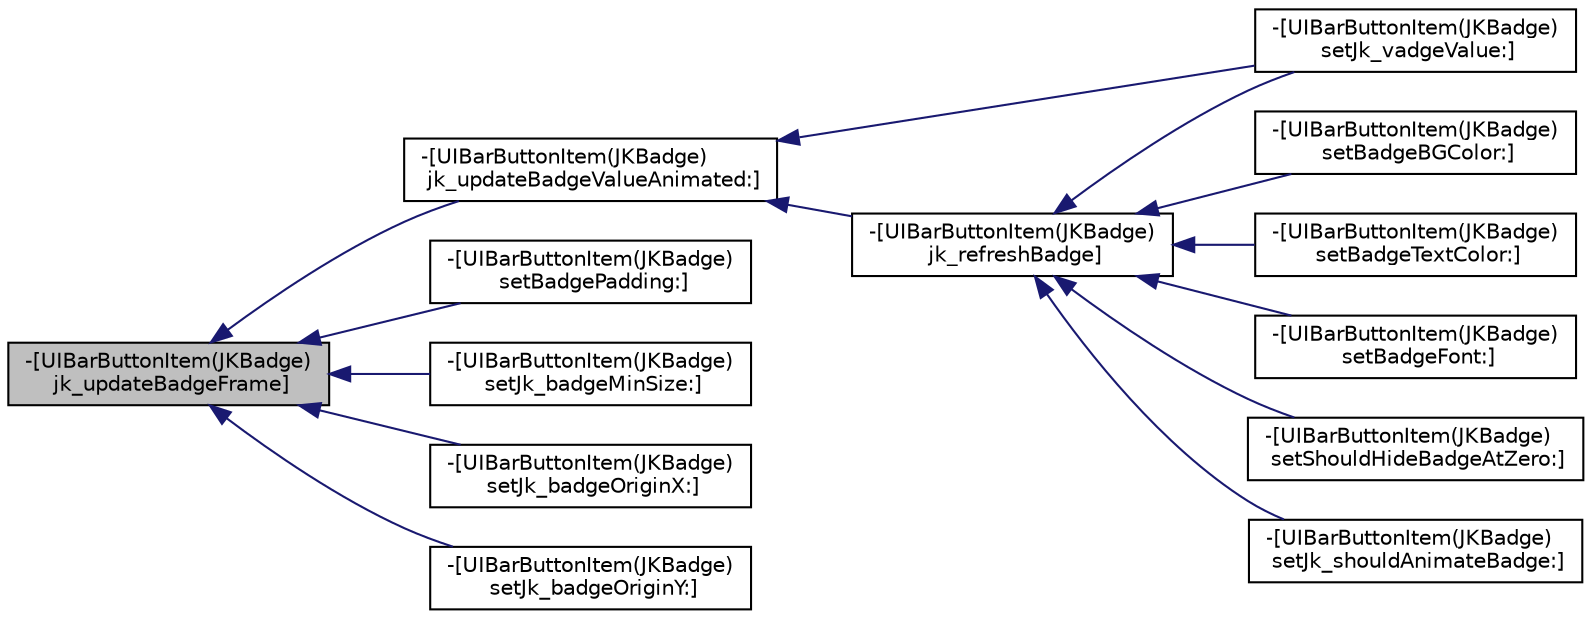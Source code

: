 digraph "-[UIBarButtonItem(JKBadge) jk_updateBadgeFrame]"
{
  edge [fontname="Helvetica",fontsize="10",labelfontname="Helvetica",labelfontsize="10"];
  node [fontname="Helvetica",fontsize="10",shape=record];
  rankdir="LR";
  Node65 [label="-[UIBarButtonItem(JKBadge)\l jk_updateBadgeFrame]",height=0.2,width=0.4,color="black", fillcolor="grey75", style="filled", fontcolor="black"];
  Node65 -> Node66 [dir="back",color="midnightblue",fontsize="10",style="solid",fontname="Helvetica"];
  Node66 [label="-[UIBarButtonItem(JKBadge)\l jk_updateBadgeValueAnimated:]",height=0.2,width=0.4,color="black", fillcolor="white", style="filled",URL="$category_u_i_bar_button_item_07_j_k_badge_08.html#ae92093575012970e6e9614769d2266fc"];
  Node66 -> Node67 [dir="back",color="midnightblue",fontsize="10",style="solid",fontname="Helvetica"];
  Node67 [label="-[UIBarButtonItem(JKBadge)\l jk_refreshBadge]",height=0.2,width=0.4,color="black", fillcolor="white", style="filled",URL="$category_u_i_bar_button_item_07_j_k_badge_08.html#ad9f1fd86cc974454f125ba780434af16"];
  Node67 -> Node68 [dir="back",color="midnightblue",fontsize="10",style="solid",fontname="Helvetica"];
  Node68 [label="-[UIBarButtonItem(JKBadge)\l setJk_vadgeValue:]",height=0.2,width=0.4,color="black", fillcolor="white", style="filled",URL="$category_u_i_bar_button_item_07_j_k_badge_08.html#ab6385571efc3556cf79a1cc9c38d9a22"];
  Node67 -> Node69 [dir="back",color="midnightblue",fontsize="10",style="solid",fontname="Helvetica"];
  Node69 [label="-[UIBarButtonItem(JKBadge)\l setBadgeBGColor:]",height=0.2,width=0.4,color="black", fillcolor="white", style="filled",URL="$category_u_i_bar_button_item_07_j_k_badge_08.html#a65f375d62ecec4016b9107fd3ad4a027"];
  Node67 -> Node70 [dir="back",color="midnightblue",fontsize="10",style="solid",fontname="Helvetica"];
  Node70 [label="-[UIBarButtonItem(JKBadge)\l setBadgeTextColor:]",height=0.2,width=0.4,color="black", fillcolor="white", style="filled",URL="$category_u_i_bar_button_item_07_j_k_badge_08.html#a95412296e70ef14a0d5b4ba328de9601"];
  Node67 -> Node71 [dir="back",color="midnightblue",fontsize="10",style="solid",fontname="Helvetica"];
  Node71 [label="-[UIBarButtonItem(JKBadge)\l setBadgeFont:]",height=0.2,width=0.4,color="black", fillcolor="white", style="filled",URL="$category_u_i_bar_button_item_07_j_k_badge_08.html#a2bf452989d082b87a3f1a2e523e96b31"];
  Node67 -> Node72 [dir="back",color="midnightblue",fontsize="10",style="solid",fontname="Helvetica"];
  Node72 [label="-[UIBarButtonItem(JKBadge)\l setShouldHideBadgeAtZero:]",height=0.2,width=0.4,color="black", fillcolor="white", style="filled",URL="$category_u_i_bar_button_item_07_j_k_badge_08.html#a709eb6a74a1e69c010cb68966de2f4e7"];
  Node67 -> Node73 [dir="back",color="midnightblue",fontsize="10",style="solid",fontname="Helvetica"];
  Node73 [label="-[UIBarButtonItem(JKBadge)\l setJk_shouldAnimateBadge:]",height=0.2,width=0.4,color="black", fillcolor="white", style="filled",URL="$category_u_i_bar_button_item_07_j_k_badge_08.html#ab705aea9b1f49fac26c8e29a69864bdf"];
  Node66 -> Node68 [dir="back",color="midnightblue",fontsize="10",style="solid",fontname="Helvetica"];
  Node65 -> Node74 [dir="back",color="midnightblue",fontsize="10",style="solid",fontname="Helvetica"];
  Node74 [label="-[UIBarButtonItem(JKBadge)\l setBadgePadding:]",height=0.2,width=0.4,color="black", fillcolor="white", style="filled",URL="$category_u_i_bar_button_item_07_j_k_badge_08.html#a21f1f4b0ba7a2f4d810607d83f3600b0"];
  Node65 -> Node75 [dir="back",color="midnightblue",fontsize="10",style="solid",fontname="Helvetica"];
  Node75 [label="-[UIBarButtonItem(JKBadge)\l setJk_badgeMinSize:]",height=0.2,width=0.4,color="black", fillcolor="white", style="filled",URL="$category_u_i_bar_button_item_07_j_k_badge_08.html#a0b89a3c446f772afc3d16b3333f28888"];
  Node65 -> Node76 [dir="back",color="midnightblue",fontsize="10",style="solid",fontname="Helvetica"];
  Node76 [label="-[UIBarButtonItem(JKBadge)\l setJk_badgeOriginX:]",height=0.2,width=0.4,color="black", fillcolor="white", style="filled",URL="$category_u_i_bar_button_item_07_j_k_badge_08.html#a407a709dc15803dcc2cbd9ecb312ce8d"];
  Node65 -> Node77 [dir="back",color="midnightblue",fontsize="10",style="solid",fontname="Helvetica"];
  Node77 [label="-[UIBarButtonItem(JKBadge)\l setJk_badgeOriginY:]",height=0.2,width=0.4,color="black", fillcolor="white", style="filled",URL="$category_u_i_bar_button_item_07_j_k_badge_08.html#a14eb4a83a0a2f967b683946b10e3f0c4"];
}
